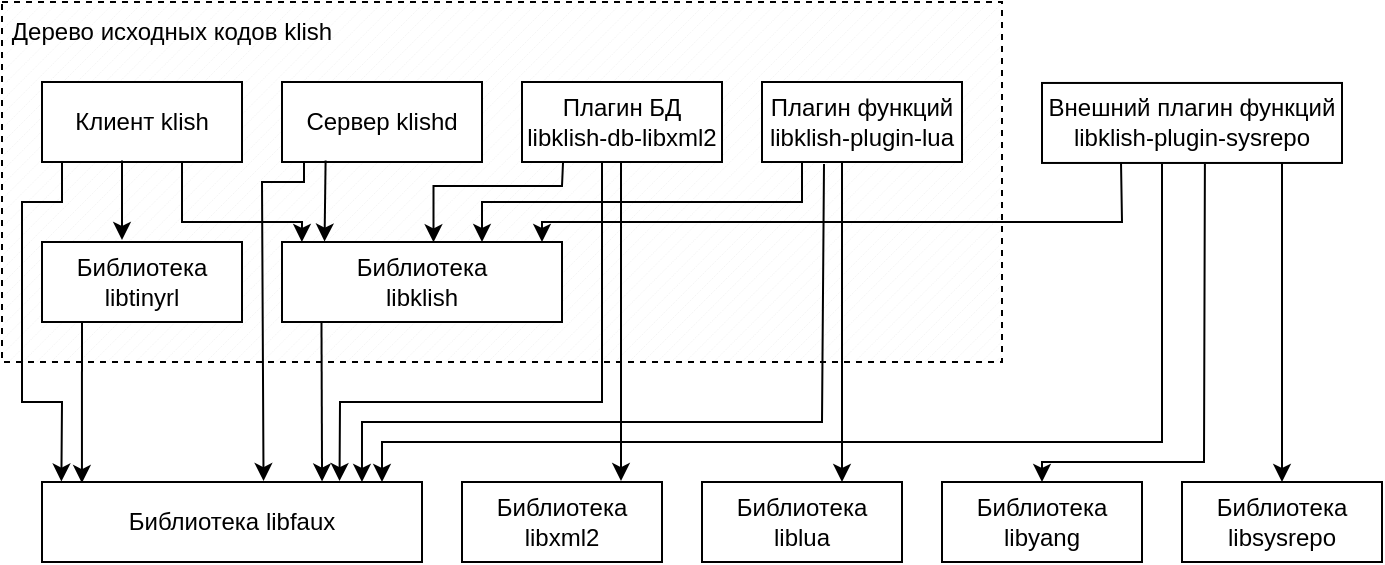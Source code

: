 <mxfile version="23.1.5" type="device">
  <diagram name="Страница — 1" id="ofldxw9UevGxW0dXk6p2">
    <mxGraphModel dx="1147" dy="726" grid="1" gridSize="10" guides="1" tooltips="1" connect="1" arrows="1" fold="1" page="1" pageScale="1" pageWidth="827" pageHeight="1169" math="0" shadow="0">
      <root>
        <mxCell id="0" />
        <mxCell id="1" parent="0" />
        <mxCell id="FAqAWKsCC-taZUfcjODj-18" value="" style="verticalLabelPosition=bottom;verticalAlign=top;html=1;shape=mxgraph.basic.patternFillRect;fillStyle=diag;step=5;fillStrokeWidth=0.2;fillStrokeColor=#dddddd;dashed=1;" vertex="1" parent="1">
          <mxGeometry x="20" y="40" width="500" height="180" as="geometry" />
        </mxCell>
        <mxCell id="FAqAWKsCC-taZUfcjODj-1" value="Сервер klishd" style="whiteSpace=wrap;html=1;align=center;" vertex="1" parent="1">
          <mxGeometry x="160" y="80" width="100" height="40" as="geometry" />
        </mxCell>
        <mxCell id="FAqAWKsCC-taZUfcjODj-2" value="Клиент klish" style="whiteSpace=wrap;html=1;align=center;" vertex="1" parent="1">
          <mxGeometry x="40" y="80" width="100" height="40" as="geometry" />
        </mxCell>
        <mxCell id="FAqAWKsCC-taZUfcjODj-3" value="Библиотека&lt;br&gt;libtinyrl" style="whiteSpace=wrap;html=1;align=center;" vertex="1" parent="1">
          <mxGeometry x="40" y="160" width="100" height="40" as="geometry" />
        </mxCell>
        <mxCell id="FAqAWKsCC-taZUfcjODj-4" value="Библиотека&lt;br&gt;libklish" style="whiteSpace=wrap;html=1;align=center;" vertex="1" parent="1">
          <mxGeometry x="160" y="160" width="140" height="40" as="geometry" />
        </mxCell>
        <mxCell id="FAqAWKsCC-taZUfcjODj-7" value="Библиотека libfaux" style="whiteSpace=wrap;html=1;align=center;" vertex="1" parent="1">
          <mxGeometry x="40" y="280" width="190" height="40" as="geometry" />
        </mxCell>
        <mxCell id="FAqAWKsCC-taZUfcjODj-9" value="Плагин функций&lt;br&gt;libklish-plugin-lua" style="whiteSpace=wrap;html=1;align=center;" vertex="1" parent="1">
          <mxGeometry x="400" y="80" width="100" height="40" as="geometry" />
        </mxCell>
        <mxCell id="FAqAWKsCC-taZUfcjODj-11" value="Плагин БД&lt;br&gt;libklish-db-libxml2" style="whiteSpace=wrap;html=1;align=center;" vertex="1" parent="1">
          <mxGeometry x="280" y="80" width="100" height="40" as="geometry" />
        </mxCell>
        <mxCell id="FAqAWKsCC-taZUfcjODj-13" value="Внешний плагин функций&lt;br&gt;libklish-plugin-sysrepo" style="whiteSpace=wrap;html=1;align=center;" vertex="1" parent="1">
          <mxGeometry x="540" y="80.48" width="150" height="40" as="geometry" />
        </mxCell>
        <mxCell id="FAqAWKsCC-taZUfcjODj-19" value="Дерево исходных кодов klish" style="text;html=1;align=center;verticalAlign=middle;whiteSpace=wrap;rounded=0;" vertex="1" parent="1">
          <mxGeometry x="20" y="40" width="170" height="30" as="geometry" />
        </mxCell>
        <mxCell id="FAqAWKsCC-taZUfcjODj-20" value="Библиотека libyang" style="whiteSpace=wrap;html=1;align=center;" vertex="1" parent="1">
          <mxGeometry x="490" y="280" width="100" height="40" as="geometry" />
        </mxCell>
        <mxCell id="FAqAWKsCC-taZUfcjODj-21" value="Библиотека libsysrepo" style="whiteSpace=wrap;html=1;align=center;" vertex="1" parent="1">
          <mxGeometry x="610" y="280" width="100" height="40" as="geometry" />
        </mxCell>
        <mxCell id="FAqAWKsCC-taZUfcjODj-22" value="Библиотека&lt;br&gt;liblua" style="whiteSpace=wrap;html=1;align=center;" vertex="1" parent="1">
          <mxGeometry x="370" y="280" width="100" height="40" as="geometry" />
        </mxCell>
        <mxCell id="FAqAWKsCC-taZUfcjODj-23" value="Библиотека libxml2" style="whiteSpace=wrap;html=1;align=center;" vertex="1" parent="1">
          <mxGeometry x="250" y="280" width="100" height="40" as="geometry" />
        </mxCell>
        <mxCell id="FAqAWKsCC-taZUfcjODj-25" value="" style="endArrow=classic;html=1;rounded=0;exitX=0.4;exitY=0.981;exitDx=0;exitDy=0;exitPerimeter=0;entryX=0.12;entryY=0.661;entryDx=0;entryDy=0;entryPerimeter=0;" edge="1" parent="1" source="FAqAWKsCC-taZUfcjODj-2" target="FAqAWKsCC-taZUfcjODj-18">
          <mxGeometry width="50" height="50" relative="1" as="geometry">
            <mxPoint x="430" y="250" as="sourcePoint" />
            <mxPoint x="480" y="200" as="targetPoint" />
          </mxGeometry>
        </mxCell>
        <mxCell id="FAqAWKsCC-taZUfcjODj-26" value="" style="endArrow=classic;html=1;rounded=0;entryX=0.071;entryY=0;entryDx=0;entryDy=0;entryPerimeter=0;" edge="1" parent="1" target="FAqAWKsCC-taZUfcjODj-4">
          <mxGeometry width="50" height="50" relative="1" as="geometry">
            <mxPoint x="110" y="120" as="sourcePoint" />
            <mxPoint x="175.5" y="157.98" as="targetPoint" />
            <Array as="points">
              <mxPoint x="110" y="150" />
              <mxPoint x="170" y="150" />
            </Array>
          </mxGeometry>
        </mxCell>
        <mxCell id="FAqAWKsCC-taZUfcjODj-29" value="" style="endArrow=classic;html=1;rounded=0;exitX=0.218;exitY=0.981;exitDx=0;exitDy=0;exitPerimeter=0;entryX=0.152;entryY=-0.006;entryDx=0;entryDy=0;entryPerimeter=0;" edge="1" parent="1" source="FAqAWKsCC-taZUfcjODj-1" target="FAqAWKsCC-taZUfcjODj-4">
          <mxGeometry width="50" height="50" relative="1" as="geometry">
            <mxPoint x="410" y="250" as="sourcePoint" />
            <mxPoint x="460" y="200" as="targetPoint" />
          </mxGeometry>
        </mxCell>
        <mxCell id="FAqAWKsCC-taZUfcjODj-30" value="" style="endArrow=classic;html=1;rounded=0;exitX=0.13;exitY=0.963;exitDx=0;exitDy=0;exitPerimeter=0;" edge="1" parent="1">
          <mxGeometry width="50" height="50" relative="1" as="geometry">
            <mxPoint x="579.5" y="120.0" as="sourcePoint" />
            <mxPoint x="290" y="160" as="targetPoint" />
            <Array as="points">
              <mxPoint x="580" y="150" />
              <mxPoint x="290" y="150" />
            </Array>
          </mxGeometry>
        </mxCell>
        <mxCell id="FAqAWKsCC-taZUfcjODj-31" value="" style="endArrow=classic;html=1;rounded=0;entryX=0.5;entryY=0;entryDx=0;entryDy=0;" edge="1" parent="1" target="FAqAWKsCC-taZUfcjODj-21">
          <mxGeometry width="50" height="50" relative="1" as="geometry">
            <mxPoint x="660" y="120.48" as="sourcePoint" />
            <mxPoint x="660" y="278.48" as="targetPoint" />
          </mxGeometry>
        </mxCell>
        <mxCell id="FAqAWKsCC-taZUfcjODj-32" value="" style="endArrow=classic;html=1;rounded=0;exitX=0.543;exitY=1.013;exitDx=0;exitDy=0;exitPerimeter=0;entryX=0.5;entryY=0;entryDx=0;entryDy=0;" edge="1" parent="1" source="FAqAWKsCC-taZUfcjODj-13" target="FAqAWKsCC-taZUfcjODj-20">
          <mxGeometry width="50" height="50" relative="1" as="geometry">
            <mxPoint x="380" y="250.48" as="sourcePoint" />
            <mxPoint x="541.5" y="280" as="targetPoint" />
            <Array as="points">
              <mxPoint x="621" y="270" />
              <mxPoint x="540" y="270" />
            </Array>
          </mxGeometry>
        </mxCell>
        <mxCell id="FAqAWKsCC-taZUfcjODj-33" value="" style="endArrow=classic;html=1;rounded=0;entryX=0.7;entryY=0;entryDx=0;entryDy=0;entryPerimeter=0;exitX=0.4;exitY=1;exitDx=0;exitDy=0;exitPerimeter=0;" edge="1" parent="1" source="FAqAWKsCC-taZUfcjODj-9" target="FAqAWKsCC-taZUfcjODj-22">
          <mxGeometry width="50" height="50" relative="1" as="geometry">
            <mxPoint x="340" y="250" as="sourcePoint" />
            <mxPoint x="390" y="200" as="targetPoint" />
          </mxGeometry>
        </mxCell>
        <mxCell id="FAqAWKsCC-taZUfcjODj-34" value="" style="endArrow=classic;html=1;rounded=0;exitX=0.619;exitY=0.442;exitDx=0;exitDy=0;exitPerimeter=0;entryX=0.795;entryY=-0.012;entryDx=0;entryDy=0;entryPerimeter=0;" edge="1" parent="1" source="FAqAWKsCC-taZUfcjODj-18" target="FAqAWKsCC-taZUfcjODj-23">
          <mxGeometry width="50" height="50" relative="1" as="geometry">
            <mxPoint x="340" y="250" as="sourcePoint" />
            <mxPoint x="390" y="200" as="targetPoint" />
          </mxGeometry>
        </mxCell>
        <mxCell id="FAqAWKsCC-taZUfcjODj-36" value="" style="endArrow=classic;html=1;rounded=0;" edge="1" parent="1">
          <mxGeometry width="50" height="50" relative="1" as="geometry">
            <mxPoint x="420" y="120" as="sourcePoint" />
            <mxPoint x="260" y="160" as="targetPoint" />
            <Array as="points">
              <mxPoint x="420" y="140" />
              <mxPoint x="260" y="140" />
            </Array>
          </mxGeometry>
        </mxCell>
        <mxCell id="FAqAWKsCC-taZUfcjODj-38" value="" style="endArrow=classic;html=1;rounded=0;entryX=0.424;entryY=0.656;entryDx=0;entryDy=0;entryPerimeter=0;exitX=0.205;exitY=1.013;exitDx=0;exitDy=0;exitPerimeter=0;" edge="1" parent="1" source="FAqAWKsCC-taZUfcjODj-11">
          <mxGeometry width="50" height="50" relative="1" as="geometry">
            <mxPoint x="300" y="130" as="sourcePoint" />
            <mxPoint x="235.75" y="160.14" as="targetPoint" />
            <Array as="points">
              <mxPoint x="300" y="132" />
              <mxPoint x="235.75" y="132.06" />
            </Array>
          </mxGeometry>
        </mxCell>
        <mxCell id="FAqAWKsCC-taZUfcjODj-40" value="" style="endArrow=classic;html=1;rounded=0;exitX=0.4;exitY=1.013;exitDx=0;exitDy=0;exitPerimeter=0;" edge="1" parent="1" source="FAqAWKsCC-taZUfcjODj-13">
          <mxGeometry width="50" height="50" relative="1" as="geometry">
            <mxPoint x="340" y="250" as="sourcePoint" />
            <mxPoint x="210" y="280" as="targetPoint" />
            <Array as="points">
              <mxPoint x="600" y="260" />
              <mxPoint x="210" y="260" />
            </Array>
          </mxGeometry>
        </mxCell>
        <mxCell id="FAqAWKsCC-taZUfcjODj-42" value="" style="endArrow=classic;html=1;rounded=0;exitX=0.822;exitY=0.45;exitDx=0;exitDy=0;exitPerimeter=0;entryX=0.842;entryY=0;entryDx=0;entryDy=0;entryPerimeter=0;" edge="1" parent="1" source="FAqAWKsCC-taZUfcjODj-18" target="FAqAWKsCC-taZUfcjODj-7">
          <mxGeometry width="50" height="50" relative="1" as="geometry">
            <mxPoint x="320" y="250" as="sourcePoint" />
            <mxPoint x="370" y="200" as="targetPoint" />
            <Array as="points">
              <mxPoint x="430" y="250" />
              <mxPoint x="200" y="250" />
            </Array>
          </mxGeometry>
        </mxCell>
        <mxCell id="FAqAWKsCC-taZUfcjODj-43" value="" style="endArrow=classic;html=1;rounded=0;entryX=0.783;entryY=-0.012;entryDx=0;entryDy=0;entryPerimeter=0;" edge="1" parent="1" target="FAqAWKsCC-taZUfcjODj-7">
          <mxGeometry width="50" height="50" relative="1" as="geometry">
            <mxPoint x="320" y="120" as="sourcePoint" />
            <mxPoint x="370" y="200" as="targetPoint" />
            <Array as="points">
              <mxPoint x="320" y="240" />
              <mxPoint x="189" y="240" />
            </Array>
          </mxGeometry>
        </mxCell>
        <mxCell id="FAqAWKsCC-taZUfcjODj-44" value="" style="endArrow=classic;html=1;rounded=0;entryX=0.583;entryY=-0.012;entryDx=0;entryDy=0;entryPerimeter=0;" edge="1" parent="1" target="FAqAWKsCC-taZUfcjODj-7">
          <mxGeometry width="50" height="50" relative="1" as="geometry">
            <mxPoint x="171" y="120" as="sourcePoint" />
            <mxPoint x="180" y="200" as="targetPoint" />
            <Array as="points">
              <mxPoint x="171" y="130" />
              <mxPoint x="150" y="130" />
            </Array>
          </mxGeometry>
        </mxCell>
        <mxCell id="FAqAWKsCC-taZUfcjODj-45" value="" style="endArrow=classic;html=1;rounded=0;entryX=0.051;entryY=-0.006;entryDx=0;entryDy=0;entryPerimeter=0;" edge="1" parent="1" target="FAqAWKsCC-taZUfcjODj-7">
          <mxGeometry width="50" height="50" relative="1" as="geometry">
            <mxPoint x="50" y="120" as="sourcePoint" />
            <mxPoint x="180" y="200" as="targetPoint" />
            <Array as="points">
              <mxPoint x="50" y="140" />
              <mxPoint x="30" y="140" />
              <mxPoint x="30" y="240" />
              <mxPoint x="50" y="240" />
            </Array>
          </mxGeometry>
        </mxCell>
        <mxCell id="FAqAWKsCC-taZUfcjODj-46" value="" style="endArrow=classic;html=1;rounded=0;exitX=0.08;exitY=0.889;exitDx=0;exitDy=0;exitPerimeter=0;entryX=0.105;entryY=0.013;entryDx=0;entryDy=0;entryPerimeter=0;" edge="1" parent="1" source="FAqAWKsCC-taZUfcjODj-18" target="FAqAWKsCC-taZUfcjODj-7">
          <mxGeometry width="50" height="50" relative="1" as="geometry">
            <mxPoint x="130" y="190" as="sourcePoint" />
            <mxPoint x="180" y="140" as="targetPoint" />
          </mxGeometry>
        </mxCell>
        <mxCell id="FAqAWKsCC-taZUfcjODj-47" value="" style="endArrow=classic;html=1;rounded=0;exitX=0.141;exitY=1.006;exitDx=0;exitDy=0;exitPerimeter=0;entryX=0.737;entryY=-0.006;entryDx=0;entryDy=0;entryPerimeter=0;" edge="1" parent="1" source="FAqAWKsCC-taZUfcjODj-4" target="FAqAWKsCC-taZUfcjODj-7">
          <mxGeometry width="50" height="50" relative="1" as="geometry">
            <mxPoint x="130" y="200" as="sourcePoint" />
            <mxPoint x="180" y="150" as="targetPoint" />
          </mxGeometry>
        </mxCell>
      </root>
    </mxGraphModel>
  </diagram>
</mxfile>
